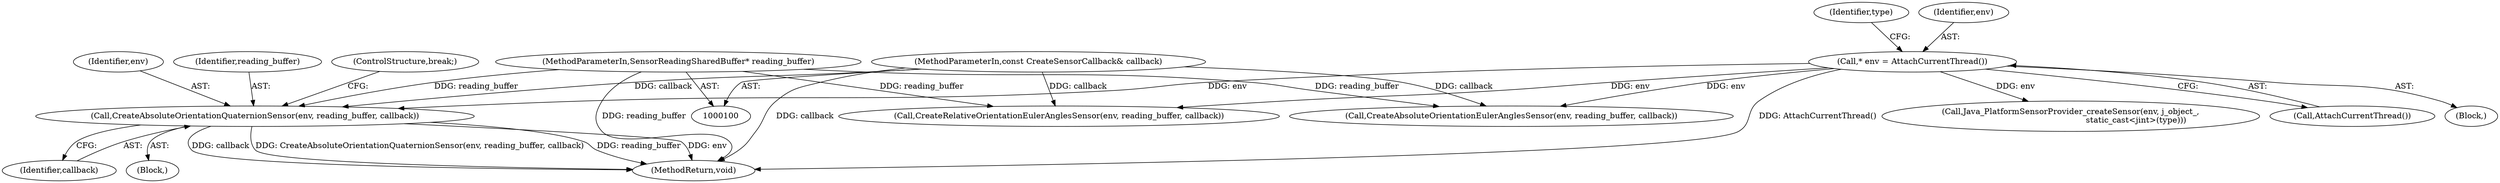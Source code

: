 digraph "0_Chrome_c0c8978849ac57e4ecd613ddc8ff7852a2054734_18@pointer" {
"1000119" [label="(Call,CreateAbsoluteOrientationQuaternionSensor(env, reading_buffer, callback))"];
"1000106" [label="(Call,* env = AttachCurrentThread())"];
"1000102" [label="(MethodParameterIn,SensorReadingSharedBuffer* reading_buffer)"];
"1000103" [label="(MethodParameterIn,const CreateSensorCallback& callback)"];
"1000104" [label="(Block,)"];
"1000102" [label="(MethodParameterIn,SensorReadingSharedBuffer* reading_buffer)"];
"1000106" [label="(Call,* env = AttachCurrentThread())"];
"1000110" [label="(Identifier,type)"];
"1000111" [label="(Block,)"];
"1000120" [label="(Identifier,env)"];
"1000119" [label="(Call,CreateAbsoluteOrientationQuaternionSensor(env, reading_buffer, callback))"];
"1000107" [label="(Identifier,env)"];
"1000121" [label="(Identifier,reading_buffer)"];
"1000123" [label="(ControlStructure,break;)"];
"1000113" [label="(Call,CreateAbsoluteOrientationEulerAnglesSensor(env, reading_buffer, callback))"];
"1000165" [label="(MethodReturn,void)"];
"1000108" [label="(Call,AttachCurrentThread())"];
"1000103" [label="(MethodParameterIn,const CreateSensorCallback& callback)"];
"1000125" [label="(Call,CreateRelativeOrientationEulerAnglesSensor(env, reading_buffer, callback))"];
"1000135" [label="(Call,Java_PlatformSensorProvider_createSensor(env, j_object_,\n                                                   static_cast<jint>(type)))"];
"1000122" [label="(Identifier,callback)"];
"1000119" -> "1000111"  [label="AST: "];
"1000119" -> "1000122"  [label="CFG: "];
"1000120" -> "1000119"  [label="AST: "];
"1000121" -> "1000119"  [label="AST: "];
"1000122" -> "1000119"  [label="AST: "];
"1000123" -> "1000119"  [label="CFG: "];
"1000119" -> "1000165"  [label="DDG: CreateAbsoluteOrientationQuaternionSensor(env, reading_buffer, callback)"];
"1000119" -> "1000165"  [label="DDG: reading_buffer"];
"1000119" -> "1000165"  [label="DDG: env"];
"1000119" -> "1000165"  [label="DDG: callback"];
"1000106" -> "1000119"  [label="DDG: env"];
"1000102" -> "1000119"  [label="DDG: reading_buffer"];
"1000103" -> "1000119"  [label="DDG: callback"];
"1000106" -> "1000104"  [label="AST: "];
"1000106" -> "1000108"  [label="CFG: "];
"1000107" -> "1000106"  [label="AST: "];
"1000108" -> "1000106"  [label="AST: "];
"1000110" -> "1000106"  [label="CFG: "];
"1000106" -> "1000165"  [label="DDG: AttachCurrentThread()"];
"1000106" -> "1000113"  [label="DDG: env"];
"1000106" -> "1000125"  [label="DDG: env"];
"1000106" -> "1000135"  [label="DDG: env"];
"1000102" -> "1000100"  [label="AST: "];
"1000102" -> "1000165"  [label="DDG: reading_buffer"];
"1000102" -> "1000113"  [label="DDG: reading_buffer"];
"1000102" -> "1000125"  [label="DDG: reading_buffer"];
"1000103" -> "1000100"  [label="AST: "];
"1000103" -> "1000165"  [label="DDG: callback"];
"1000103" -> "1000113"  [label="DDG: callback"];
"1000103" -> "1000125"  [label="DDG: callback"];
}
